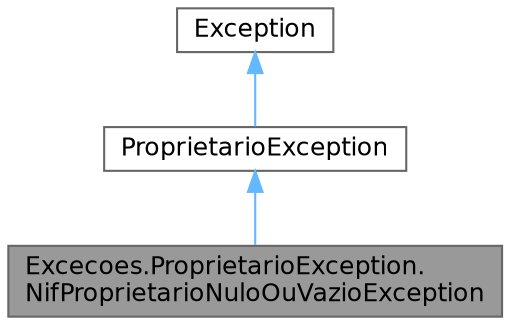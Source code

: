 digraph "Excecoes.ProprietarioException.NifProprietarioNuloOuVazioException"
{
 // LATEX_PDF_SIZE
  bgcolor="transparent";
  edge [fontname=Helvetica,fontsize=12,labelfontname=Helvetica,labelfontsize=10];
  node [fontname=Helvetica,fontsize=12,shape=box,height=0.2,width=0.4];
  Node1 [id="Node000001",label="Excecoes.ProprietarioException.\lNifProprietarioNuloOuVazioException",height=0.2,width=0.4,color="gray40", fillcolor="grey60", style="filled", fontcolor="black",tooltip="Exceção lançada quando o NIF do proprietário é nulo ou vazio."];
  Node2 -> Node1 [id="edge1_Node000001_Node000002",dir="back",color="steelblue1",style="solid",tooltip=" "];
  Node2 [id="Node000002",label="ProprietarioException",height=0.2,width=0.4,color="gray40", fillcolor="white", style="filled",URL="$class_excecoes_1_1_proprietario_exception.html",tooltip="Exceção base para o domínio de Proprietário."];
  Node3 -> Node2 [id="edge2_Node000002_Node000003",dir="back",color="steelblue1",style="solid",tooltip=" "];
  Node3 [id="Node000003",label="Exception",height=0.2,width=0.4,color="gray40", fillcolor="white", style="filled",tooltip=" "];
}
